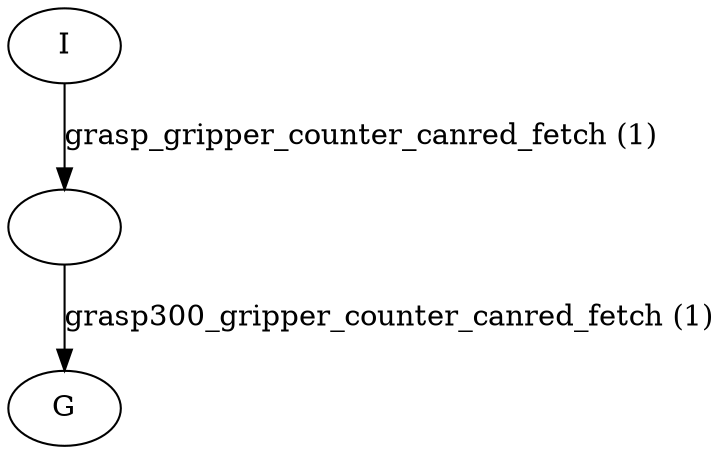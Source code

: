 digraph  {
1 [label=I];
2 [label=G];
3 [label=""];
1 -> 3  [key=0, label="grasp_gripper_counter_canred_fetch (1)"];
3 -> 2  [key=0, label="grasp300_gripper_counter_canred_fetch (1)"];
}
